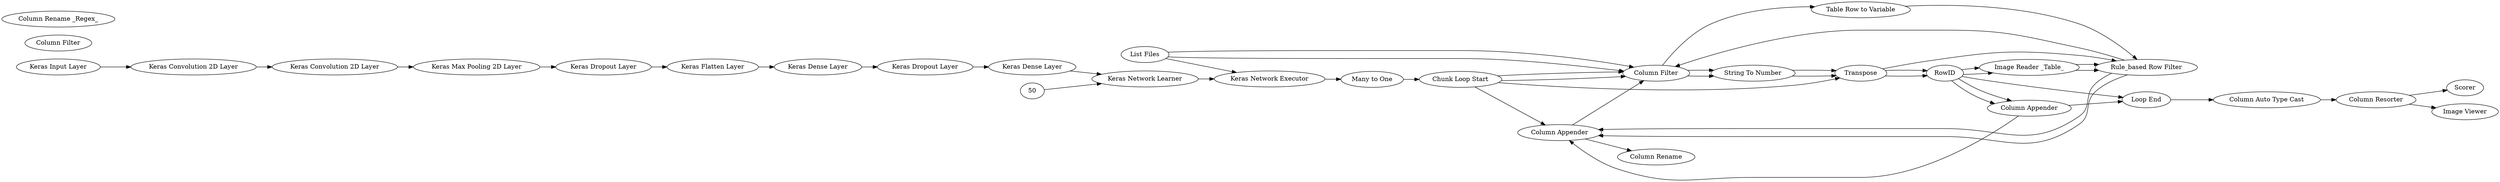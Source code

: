 digraph {
	16 [label="Keras Network Learner"]
	51 [label="List Files"]
	52 [label="Image Reader _Table_"]
	54 [label="Column Appender"]
	60 [label="Image Calculator"]
	61 [label="One to Many"]
	62 [label="File Reader"]
	63 [label="Column Resorter"]
	56 [label="String Manipulation"]
	57 [label=Sorter]
	58 [label="String To Number"]
	59 [label=RowID]
	42 [label="Column Rename"]
	51 [label="List Files"]
	52 [label="Image Reader _Table_"]
	53 [label="CSV Reader"]
	54 [label="Column Appender"]
	60 [label="Image Calculator"]
	56 [label="String Manipulation"]
	57 [label=Sorter]
	58 [label="String To Number"]
	59 [label=RowID]
	20 [label="Many to One"]
	53 [label="Chunk Loop Start"]
	55 [label="Table Row to Variable"]
	56 [label="Column Filter"]
	57 [label=Transpose]
	60 [label="Rule_based Row Filter"]
	61 [label="Column Filter"]
	62 [label="Column Appender"]
	63 [label="Loop End"]
	64 [label="Column Rename _Regex_"]
	65 [label="Column Resorter"]
	73 [label="Column Auto Type Cast"]
	84 [label=Scorer]
	85 [label="Image Viewer"]
	185 [label="Keras Input Layer"]
	187 [label="Keras Max Pooling 2D Layer"]
	190 [label="Keras Flatten Layer"]
	195 [label="Keras Dropout Layer"]
	196 [label="Keras Dropout Layer"]
	197 [label="Keras Convolution 2D Layer"]
	198 [label="Keras Convolution 2D Layer"]
	199 [label="Keras Dense Layer"]
	200 [label="Keras Dense Layer"]
	210 [label="Keras Network Executor"]
	56 -> 58
	57 -> 59
	58 -> 57
	51 -> 56
	52 -> 60
	54 -> 56
	60 -> 54
	59 -> 63
	62 -> 54
	59 -> 52
	56 -> 58
	57 -> 59
	58 -> 57
	51 -> 56
	52 -> 60
	53 -> 54
	54 -> 42
	60 -> 54
	59 -> 52
	20 -> 53
	53 -> 56
	53 -> 57
	53 -> 56
	55 -> 60
	56 -> 55
	57 -> 60
	60 -> 56
	59 -> 62
	62 -> 63
	63 -> 73
	59 -> 62
	73 -> 65
	16 -> 210
	50 -> 16
	51 -> 210
	65 -> 85
	65 -> 84
	185 -> 197
	187 -> 195
	190 -> 199
	195 -> 190
	196 -> 200
	197 -> 198
	198 -> 187
	199 -> 196
	200 -> 16
	210 -> 20
	rankdir=LR
}
